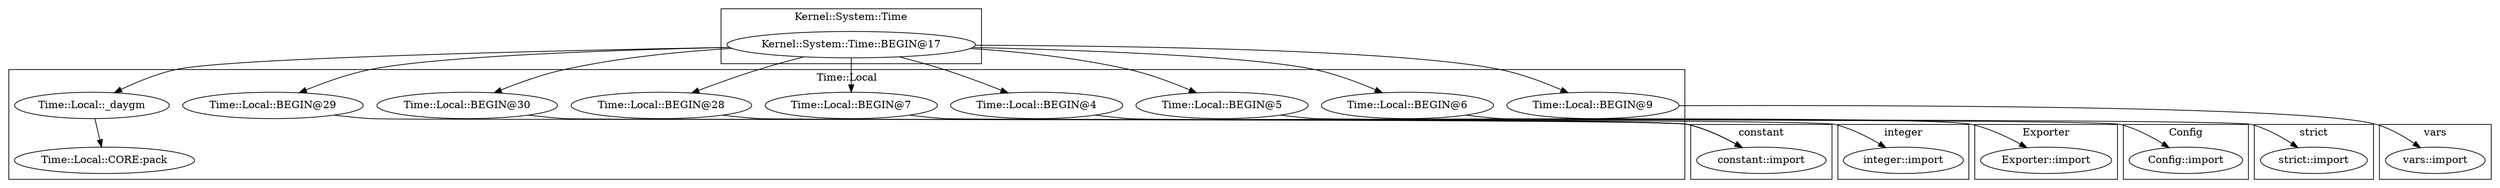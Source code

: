 digraph {
graph [overlap=false]
subgraph cluster_Config {
	label="Config";
	"Config::import";
}
subgraph cluster_vars {
	label="vars";
	"vars::import";
}
subgraph cluster_strict {
	label="strict";
	"strict::import";
}
subgraph cluster_constant {
	label="constant";
	"constant::import";
}
subgraph cluster_Exporter {
	label="Exporter";
	"Exporter::import";
}
subgraph cluster_Kernel_System_Time {
	label="Kernel::System::Time";
	"Kernel::System::Time::BEGIN@17";
}
subgraph cluster_integer {
	label="integer";
	"integer::import";
}
subgraph cluster_Time_Local {
	label="Time::Local";
	"Time::Local::CORE:pack";
	"Time::Local::BEGIN@28";
	"Time::Local::BEGIN@30";
	"Time::Local::_daygm";
	"Time::Local::BEGIN@7";
	"Time::Local::BEGIN@4";
	"Time::Local::BEGIN@5";
	"Time::Local::BEGIN@29";
	"Time::Local::BEGIN@6";
	"Time::Local::BEGIN@9";
}
"Kernel::System::Time::BEGIN@17" -> "Time::Local::_daygm";
"Kernel::System::Time::BEGIN@17" -> "Time::Local::BEGIN@7";
"Kernel::System::Time::BEGIN@17" -> "Time::Local::BEGIN@30";
"Time::Local::BEGIN@4" -> "Exporter::import";
"Kernel::System::Time::BEGIN@17" -> "Time::Local::BEGIN@6";
"Time::Local::BEGIN@28" -> "constant::import";
"Time::Local::BEGIN@30" -> "constant::import";
"Time::Local::BEGIN@29" -> "constant::import";
"Kernel::System::Time::BEGIN@17" -> "Time::Local::BEGIN@4";
"Time::Local::BEGIN@5" -> "Config::import";
"Kernel::System::Time::BEGIN@17" -> "Time::Local::BEGIN@5";
"Kernel::System::Time::BEGIN@17" -> "Time::Local::BEGIN@28";
"Time::Local::BEGIN@9" -> "vars::import";
"Kernel::System::Time::BEGIN@17" -> "Time::Local::BEGIN@9";
"Time::Local::BEGIN@7" -> "integer::import";
"Kernel::System::Time::BEGIN@17" -> "Time::Local::BEGIN@29";
"Time::Local::_daygm" -> "Time::Local::CORE:pack";
"Time::Local::BEGIN@6" -> "strict::import";
}
